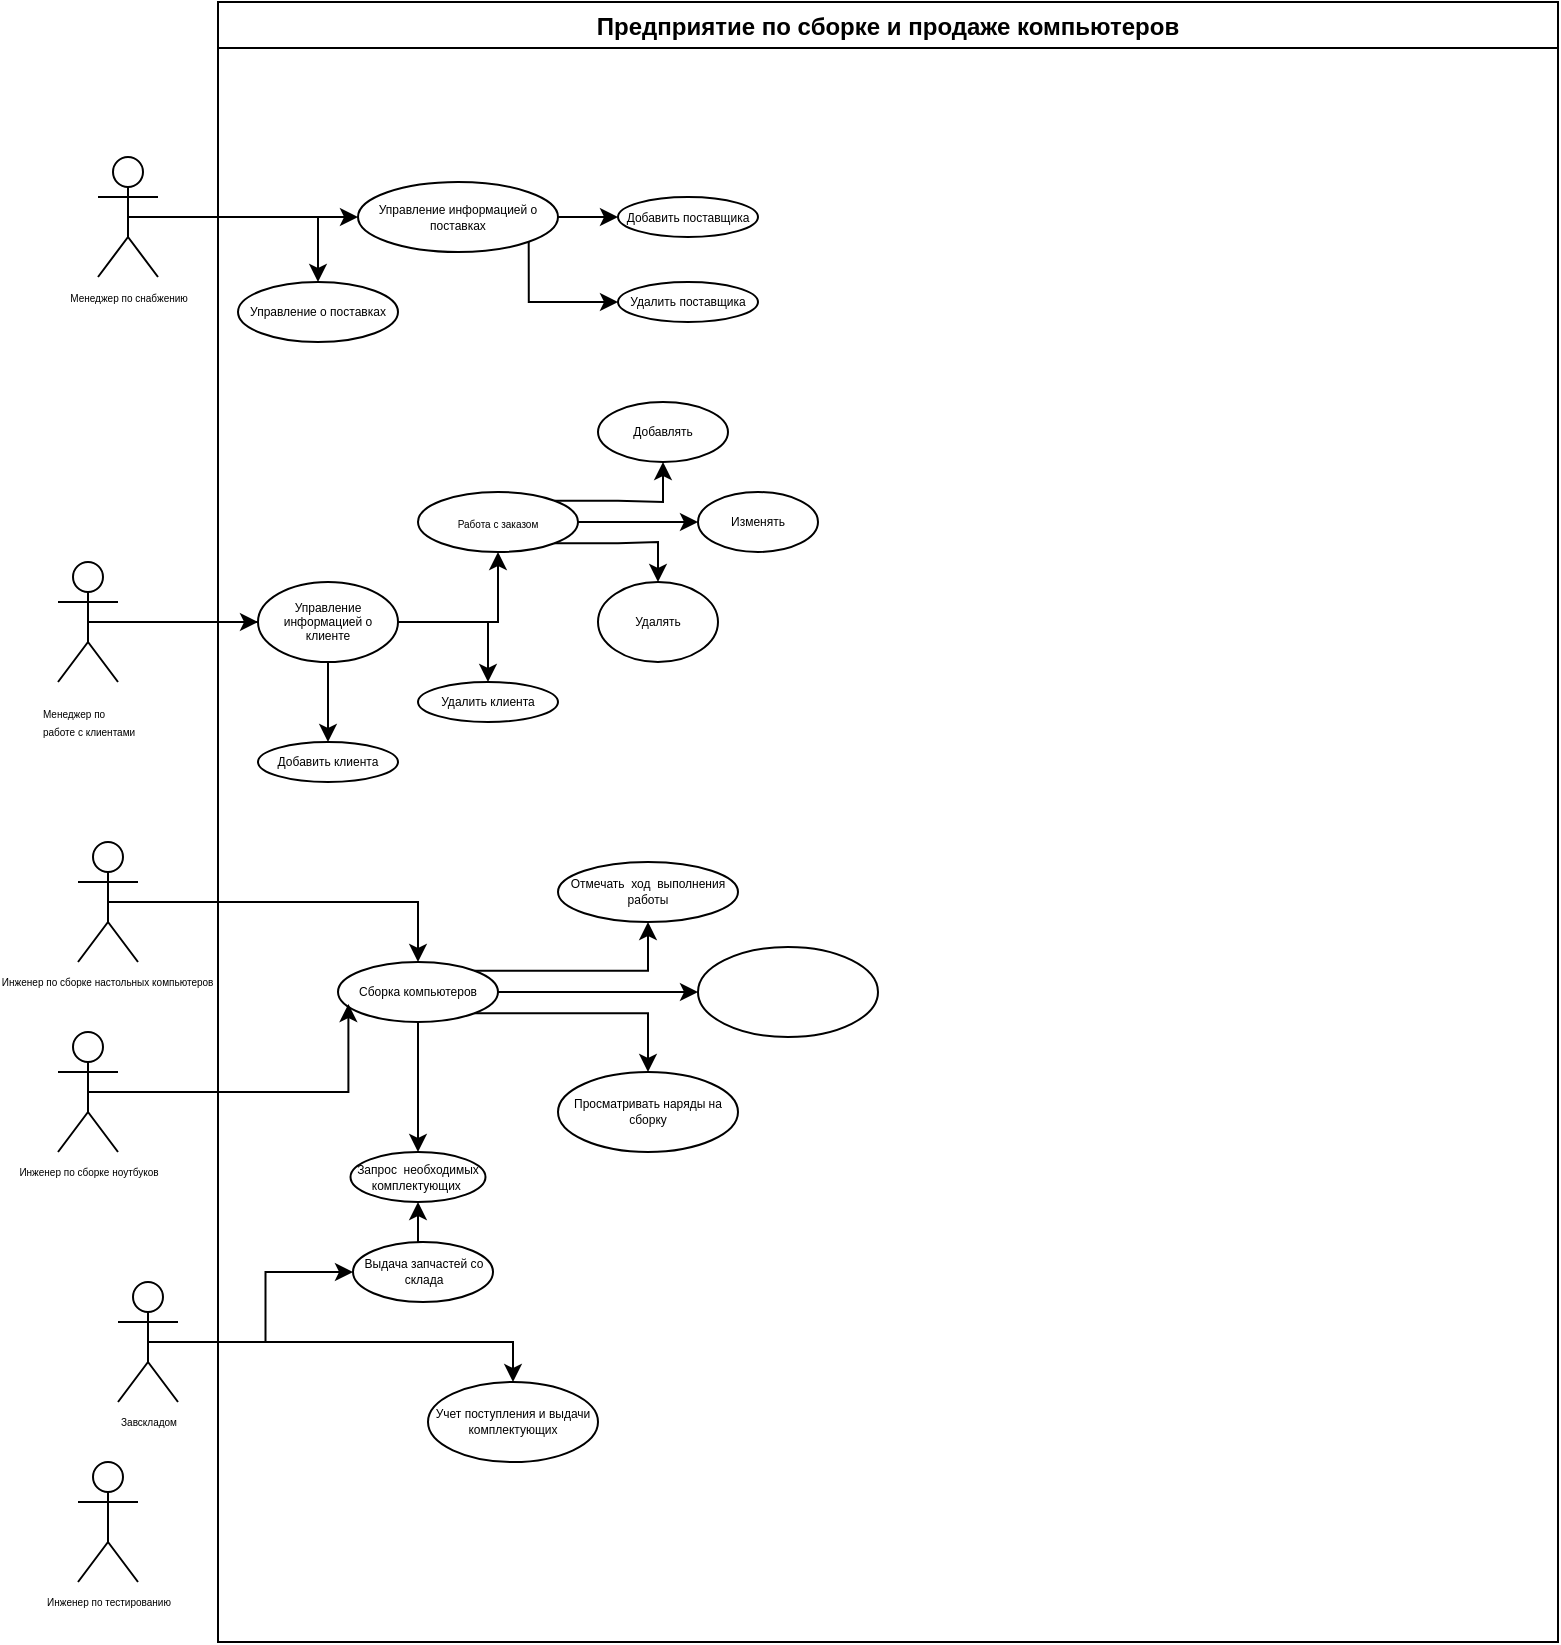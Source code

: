 <mxfile version="20.3.7" type="device"><diagram id="Q1cFSy2rTKRt9tbfzPTG" name="Страница 1"><mxGraphModel dx="1459" dy="353" grid="1" gridSize="10" guides="1" tooltips="1" connect="1" arrows="1" fold="1" page="1" pageScale="1" pageWidth="827" pageHeight="1169" math="0" shadow="0"><root><mxCell id="0"/><mxCell id="1" parent="0"/><mxCell id="1LMRTx7tcTwSC1rkzHkv-19" style="edgeStyle=orthogonalEdgeStyle;rounded=0;orthogonalLoop=1;jettySize=auto;html=1;fontSize=5;" edge="1" parent="1" source="1LMRTx7tcTwSC1rkzHkv-1" target="1LMRTx7tcTwSC1rkzHkv-20"><mxGeometry relative="1" as="geometry"><mxPoint x="170" y="300" as="targetPoint"/><Array as="points"/></mxGeometry></mxCell><mxCell id="1LMRTx7tcTwSC1rkzHkv-28" style="edgeStyle=orthogonalEdgeStyle;rounded=0;orthogonalLoop=1;jettySize=auto;html=1;exitX=0.5;exitY=0.5;exitDx=0;exitDy=0;exitPerimeter=0;fontSize=6;" edge="1" parent="1" source="1LMRTx7tcTwSC1rkzHkv-1" target="1LMRTx7tcTwSC1rkzHkv-30"><mxGeometry relative="1" as="geometry"><mxPoint x="140" y="360" as="targetPoint"/><Array as="points"><mxPoint x="60" y="320"/><mxPoint x="60" y="320"/></Array></mxGeometry></mxCell><mxCell id="1LMRTx7tcTwSC1rkzHkv-1" value="&lt;div style=&quot;text-align: justify;&quot;&gt;&lt;span style=&quot;font-size: 5px; background-color: initial;&quot;&gt;Менеджер по&lt;/span&gt;&lt;/div&gt;&lt;font style=&quot;font-size: 5px; line-height: 1.8;&quot;&gt;&lt;div style=&quot;text-align: justify;&quot;&gt;&lt;span style=&quot;background-color: initial;&quot;&gt;работе с клиентами&lt;/span&gt;&lt;/div&gt;&lt;/font&gt;" style="shape=umlActor;verticalLabelPosition=bottom;verticalAlign=top;html=1;outlineConnect=0;align=center;" vertex="1" parent="1"><mxGeometry x="10" y="290" width="30" height="60" as="geometry"/></mxCell><mxCell id="1LMRTx7tcTwSC1rkzHkv-5" value="Предприятие по сборке и продаже компьютеров" style="swimlane;align=center;" vertex="1" parent="1"><mxGeometry x="90" y="10" width="670" height="820" as="geometry"/></mxCell><mxCell id="1LMRTx7tcTwSC1rkzHkv-20" value="Работа с заказом" style="ellipse;whiteSpace=wrap;html=1;fontSize=5;" vertex="1" parent="1LMRTx7tcTwSC1rkzHkv-5"><mxGeometry x="100" y="245" width="80" height="30" as="geometry"/></mxCell><mxCell id="1LMRTx7tcTwSC1rkzHkv-23" value="Удалять" style="ellipse;whiteSpace=wrap;html=1;fontSize=6;" vertex="1" parent="1LMRTx7tcTwSC1rkzHkv-5"><mxGeometry x="190" y="290" width="60" height="40" as="geometry"/></mxCell><mxCell id="1LMRTx7tcTwSC1rkzHkv-22" style="edgeStyle=orthogonalEdgeStyle;rounded=0;orthogonalLoop=1;jettySize=auto;html=1;exitX=1;exitY=1;exitDx=0;exitDy=0;fontSize=6;" edge="1" parent="1LMRTx7tcTwSC1rkzHkv-5" source="1LMRTx7tcTwSC1rkzHkv-20" target="1LMRTx7tcTwSC1rkzHkv-23"><mxGeometry relative="1" as="geometry"><mxPoint x="200" y="300" as="targetPoint"/></mxGeometry></mxCell><mxCell id="1LMRTx7tcTwSC1rkzHkv-25" value="Изменять" style="ellipse;whiteSpace=wrap;html=1;fontSize=6;" vertex="1" parent="1LMRTx7tcTwSC1rkzHkv-5"><mxGeometry x="240" y="245" width="60" height="30" as="geometry"/></mxCell><mxCell id="1LMRTx7tcTwSC1rkzHkv-24" style="edgeStyle=orthogonalEdgeStyle;rounded=0;orthogonalLoop=1;jettySize=auto;html=1;exitX=1;exitY=0.5;exitDx=0;exitDy=0;fontSize=6;" edge="1" parent="1LMRTx7tcTwSC1rkzHkv-5" source="1LMRTx7tcTwSC1rkzHkv-20" target="1LMRTx7tcTwSC1rkzHkv-25"><mxGeometry relative="1" as="geometry"><mxPoint x="280" y="260" as="targetPoint"/></mxGeometry></mxCell><mxCell id="1LMRTx7tcTwSC1rkzHkv-27" value="Добавлять" style="ellipse;whiteSpace=wrap;html=1;fontSize=6;" vertex="1" parent="1LMRTx7tcTwSC1rkzHkv-5"><mxGeometry x="190" y="200" width="65" height="30" as="geometry"/></mxCell><mxCell id="1LMRTx7tcTwSC1rkzHkv-26" style="edgeStyle=orthogonalEdgeStyle;rounded=0;orthogonalLoop=1;jettySize=auto;html=1;exitX=1;exitY=0;exitDx=0;exitDy=0;fontSize=6;" edge="1" parent="1LMRTx7tcTwSC1rkzHkv-5" source="1LMRTx7tcTwSC1rkzHkv-20" target="1LMRTx7tcTwSC1rkzHkv-27"><mxGeometry relative="1" as="geometry"><mxPoint x="220" y="230" as="targetPoint"/></mxGeometry></mxCell><mxCell id="1LMRTx7tcTwSC1rkzHkv-30" value="Управление информацией о клиенте" style="ellipse;whiteSpace=wrap;html=1;fontSize=6;" vertex="1" parent="1LMRTx7tcTwSC1rkzHkv-5"><mxGeometry x="20" y="290" width="70" height="40" as="geometry"/></mxCell><mxCell id="1LMRTx7tcTwSC1rkzHkv-35" value="Добавить клиента" style="ellipse;whiteSpace=wrap;html=1;fontSize=6;" vertex="1" parent="1LMRTx7tcTwSC1rkzHkv-5"><mxGeometry x="20" y="370" width="70" height="20" as="geometry"/></mxCell><mxCell id="1LMRTx7tcTwSC1rkzHkv-34" style="edgeStyle=orthogonalEdgeStyle;rounded=0;orthogonalLoop=1;jettySize=auto;html=1;exitX=0.5;exitY=1;exitDx=0;exitDy=0;fontSize=6;" edge="1" parent="1LMRTx7tcTwSC1rkzHkv-5" source="1LMRTx7tcTwSC1rkzHkv-30" target="1LMRTx7tcTwSC1rkzHkv-35"><mxGeometry relative="1" as="geometry"><mxPoint x="100" y="350" as="targetPoint"/><Array as="points"><mxPoint x="55" y="360"/><mxPoint x="55" y="360"/></Array></mxGeometry></mxCell><mxCell id="1LMRTx7tcTwSC1rkzHkv-39" value="Удалить клиента" style="ellipse;whiteSpace=wrap;html=1;fontSize=6;" vertex="1" parent="1LMRTx7tcTwSC1rkzHkv-5"><mxGeometry x="100" y="340" width="70" height="20" as="geometry"/></mxCell><mxCell id="1LMRTx7tcTwSC1rkzHkv-38" style="edgeStyle=orthogonalEdgeStyle;rounded=0;orthogonalLoop=1;jettySize=auto;html=1;exitX=1;exitY=0.5;exitDx=0;exitDy=0;fontSize=6;" edge="1" parent="1LMRTx7tcTwSC1rkzHkv-5" source="1LMRTx7tcTwSC1rkzHkv-30" target="1LMRTx7tcTwSC1rkzHkv-39"><mxGeometry relative="1" as="geometry"><mxPoint x="130" y="350" as="targetPoint"/></mxGeometry></mxCell><mxCell id="1LMRTx7tcTwSC1rkzHkv-41" value="Управление информацией о поставках" style="ellipse;whiteSpace=wrap;html=1;fontSize=6;" vertex="1" parent="1LMRTx7tcTwSC1rkzHkv-5"><mxGeometry x="70" y="90" width="100" height="35" as="geometry"/></mxCell><mxCell id="1LMRTx7tcTwSC1rkzHkv-45" value="Добавить поставщика" style="ellipse;whiteSpace=wrap;html=1;fontSize=6;" vertex="1" parent="1LMRTx7tcTwSC1rkzHkv-5"><mxGeometry x="200" y="97.5" width="70" height="20" as="geometry"/></mxCell><mxCell id="1LMRTx7tcTwSC1rkzHkv-44" style="edgeStyle=orthogonalEdgeStyle;rounded=0;orthogonalLoop=1;jettySize=auto;html=1;exitX=1;exitY=0.5;exitDx=0;exitDy=0;fontSize=6;" edge="1" parent="1LMRTx7tcTwSC1rkzHkv-5" source="1LMRTx7tcTwSC1rkzHkv-41" target="1LMRTx7tcTwSC1rkzHkv-45"><mxGeometry relative="1" as="geometry"><mxPoint x="200" y="107.667" as="targetPoint"/></mxGeometry></mxCell><mxCell id="1LMRTx7tcTwSC1rkzHkv-47" value="Удалить поставщика" style="ellipse;whiteSpace=wrap;html=1;fontSize=6;" vertex="1" parent="1LMRTx7tcTwSC1rkzHkv-5"><mxGeometry x="200" y="140" width="70" height="20" as="geometry"/></mxCell><mxCell id="1LMRTx7tcTwSC1rkzHkv-46" style="edgeStyle=orthogonalEdgeStyle;rounded=0;orthogonalLoop=1;jettySize=auto;html=1;exitX=1;exitY=1;exitDx=0;exitDy=0;fontSize=6;" edge="1" parent="1LMRTx7tcTwSC1rkzHkv-5" source="1LMRTx7tcTwSC1rkzHkv-41" target="1LMRTx7tcTwSC1rkzHkv-47"><mxGeometry relative="1" as="geometry"><mxPoint x="170" y="140" as="targetPoint"/><Array as="points"><mxPoint x="155" y="150"/></Array></mxGeometry></mxCell><mxCell id="1LMRTx7tcTwSC1rkzHkv-54" value="Сборка компьютеров" style="ellipse;whiteSpace=wrap;html=1;fontSize=6;" vertex="1" parent="1LMRTx7tcTwSC1rkzHkv-5"><mxGeometry x="60" y="480" width="80" height="30" as="geometry"/></mxCell><mxCell id="1LMRTx7tcTwSC1rkzHkv-59" value="Управление о поставках" style="ellipse;whiteSpace=wrap;html=1;fontSize=6;" vertex="1" parent="1LMRTx7tcTwSC1rkzHkv-5"><mxGeometry x="10" y="140" width="80" height="30" as="geometry"/></mxCell><mxCell id="1LMRTx7tcTwSC1rkzHkv-63" value="Просматривать наряды на сборку" style="ellipse;whiteSpace=wrap;html=1;fontSize=6;" vertex="1" parent="1LMRTx7tcTwSC1rkzHkv-5"><mxGeometry x="170" y="535" width="90" height="40" as="geometry"/></mxCell><mxCell id="1LMRTx7tcTwSC1rkzHkv-62" style="edgeStyle=orthogonalEdgeStyle;rounded=0;orthogonalLoop=1;jettySize=auto;html=1;exitX=1;exitY=1;exitDx=0;exitDy=0;fontSize=6;" edge="1" parent="1LMRTx7tcTwSC1rkzHkv-5" source="1LMRTx7tcTwSC1rkzHkv-54" target="1LMRTx7tcTwSC1rkzHkv-63"><mxGeometry relative="1" as="geometry"><mxPoint x="140" y="550" as="targetPoint"/></mxGeometry></mxCell><mxCell id="1LMRTx7tcTwSC1rkzHkv-64" value="" style="ellipse;whiteSpace=wrap;html=1;fontSize=6;" vertex="1" parent="1LMRTx7tcTwSC1rkzHkv-5"><mxGeometry x="240" y="472.5" width="90" height="45" as="geometry"/></mxCell><mxCell id="1LMRTx7tcTwSC1rkzHkv-55" style="edgeStyle=orthogonalEdgeStyle;rounded=0;orthogonalLoop=1;jettySize=auto;html=1;exitX=1;exitY=0.5;exitDx=0;exitDy=0;fontSize=6;" edge="1" parent="1LMRTx7tcTwSC1rkzHkv-5" source="1LMRTx7tcTwSC1rkzHkv-54" target="1LMRTx7tcTwSC1rkzHkv-64"><mxGeometry relative="1" as="geometry"><mxPoint x="190" y="495" as="targetPoint"/></mxGeometry></mxCell><mxCell id="1LMRTx7tcTwSC1rkzHkv-61" value="Отмечать&amp;nbsp; ход&amp;nbsp; выполнения работы" style="ellipse;whiteSpace=wrap;html=1;fontSize=6;" vertex="1" parent="1LMRTx7tcTwSC1rkzHkv-5"><mxGeometry x="170" y="430" width="90" height="30" as="geometry"/></mxCell><mxCell id="1LMRTx7tcTwSC1rkzHkv-60" style="edgeStyle=orthogonalEdgeStyle;rounded=0;orthogonalLoop=1;jettySize=auto;html=1;exitX=1;exitY=0;exitDx=0;exitDy=0;fontSize=6;" edge="1" parent="1LMRTx7tcTwSC1rkzHkv-5" source="1LMRTx7tcTwSC1rkzHkv-54" target="1LMRTx7tcTwSC1rkzHkv-61"><mxGeometry relative="1" as="geometry"><mxPoint x="140" y="450" as="targetPoint"/></mxGeometry></mxCell><mxCell id="1LMRTx7tcTwSC1rkzHkv-66" value="Запрос&amp;nbsp; необходимых комплектующих&amp;nbsp;" style="ellipse;whiteSpace=wrap;html=1;fontSize=6;" vertex="1" parent="1LMRTx7tcTwSC1rkzHkv-5"><mxGeometry x="66.25" y="575" width="67.5" height="25" as="geometry"/></mxCell><mxCell id="1LMRTx7tcTwSC1rkzHkv-65" style="edgeStyle=orthogonalEdgeStyle;rounded=0;orthogonalLoop=1;jettySize=auto;html=1;exitX=0.5;exitY=1;exitDx=0;exitDy=0;fontSize=6;" edge="1" parent="1LMRTx7tcTwSC1rkzHkv-5" source="1LMRTx7tcTwSC1rkzHkv-54" target="1LMRTx7tcTwSC1rkzHkv-66"><mxGeometry relative="1" as="geometry"><mxPoint x="80" y="570" as="targetPoint"/></mxGeometry></mxCell><mxCell id="1LMRTx7tcTwSC1rkzHkv-68" style="edgeStyle=orthogonalEdgeStyle;rounded=0;orthogonalLoop=1;jettySize=auto;html=1;exitX=0.5;exitY=1;exitDx=0;exitDy=0;fontSize=6;" edge="1" parent="1LMRTx7tcTwSC1rkzHkv-5" source="1LMRTx7tcTwSC1rkzHkv-23" target="1LMRTx7tcTwSC1rkzHkv-23"><mxGeometry relative="1" as="geometry"/></mxCell><mxCell id="1LMRTx7tcTwSC1rkzHkv-69" style="edgeStyle=orthogonalEdgeStyle;rounded=0;orthogonalLoop=1;jettySize=auto;html=1;exitX=0.5;exitY=1;exitDx=0;exitDy=0;fontSize=6;" edge="1" parent="1LMRTx7tcTwSC1rkzHkv-5" source="1LMRTx7tcTwSC1rkzHkv-23" target="1LMRTx7tcTwSC1rkzHkv-23"><mxGeometry relative="1" as="geometry"/></mxCell><mxCell id="1LMRTx7tcTwSC1rkzHkv-73" value="Учет поступления и выдачи комплектующих" style="ellipse;whiteSpace=wrap;html=1;fontSize=6;" vertex="1" parent="1LMRTx7tcTwSC1rkzHkv-5"><mxGeometry x="105" y="690" width="85" height="40" as="geometry"/></mxCell><mxCell id="1LMRTx7tcTwSC1rkzHkv-76" style="edgeStyle=orthogonalEdgeStyle;rounded=0;orthogonalLoop=1;jettySize=auto;html=1;exitX=0.5;exitY=0;exitDx=0;exitDy=0;entryX=0.5;entryY=1;entryDx=0;entryDy=0;fontSize=6;" edge="1" parent="1LMRTx7tcTwSC1rkzHkv-5" source="1LMRTx7tcTwSC1rkzHkv-75" target="1LMRTx7tcTwSC1rkzHkv-66"><mxGeometry relative="1" as="geometry"/></mxCell><mxCell id="1LMRTx7tcTwSC1rkzHkv-75" value="Выдача запчастей со склада" style="ellipse;whiteSpace=wrap;html=1;fontSize=6;" vertex="1" parent="1LMRTx7tcTwSC1rkzHkv-5"><mxGeometry x="67.5" y="620" width="70" height="30" as="geometry"/></mxCell><mxCell id="1LMRTx7tcTwSC1rkzHkv-40" style="edgeStyle=orthogonalEdgeStyle;rounded=0;orthogonalLoop=1;jettySize=auto;html=1;exitX=0.5;exitY=0.5;exitDx=0;exitDy=0;exitPerimeter=0;fontSize=6;" edge="1" parent="1" source="1LMRTx7tcTwSC1rkzHkv-9" target="1LMRTx7tcTwSC1rkzHkv-41"><mxGeometry relative="1" as="geometry"><mxPoint x="150" y="179.889" as="targetPoint"/><Array as="points"><mxPoint x="120" y="118"/><mxPoint x="120" y="118"/></Array></mxGeometry></mxCell><mxCell id="1LMRTx7tcTwSC1rkzHkv-57" style="edgeStyle=orthogonalEdgeStyle;rounded=0;orthogonalLoop=1;jettySize=auto;html=1;exitX=0.5;exitY=0.5;exitDx=0;exitDy=0;exitPerimeter=0;fontSize=6;" edge="1" parent="1" source="1LMRTx7tcTwSC1rkzHkv-9" target="1LMRTx7tcTwSC1rkzHkv-59"><mxGeometry relative="1" as="geometry"><mxPoint x="140" y="160" as="targetPoint"/></mxGeometry></mxCell><mxCell id="1LMRTx7tcTwSC1rkzHkv-9" value="Менеджер по снабжению" style="shape=umlActor;verticalLabelPosition=bottom;verticalAlign=top;html=1;outlineConnect=0;fontSize=5;" vertex="1" parent="1"><mxGeometry x="30" y="87.5" width="30" height="60" as="geometry"/></mxCell><mxCell id="1LMRTx7tcTwSC1rkzHkv-53" style="edgeStyle=orthogonalEdgeStyle;rounded=0;orthogonalLoop=1;jettySize=auto;html=1;exitX=0.5;exitY=0.5;exitDx=0;exitDy=0;exitPerimeter=0;fontSize=6;" edge="1" parent="1" source="1LMRTx7tcTwSC1rkzHkv-11"><mxGeometry relative="1" as="geometry"><mxPoint x="190" y="490" as="targetPoint"/><Array as="points"><mxPoint x="190" y="460"/></Array></mxGeometry></mxCell><mxCell id="1LMRTx7tcTwSC1rkzHkv-11" value="&lt;div style=&quot;text-align: justify;&quot;&gt;&lt;span style=&quot;background-color: initial;&quot;&gt;Инженер по сборке настольных компьютеров&amp;nbsp;&lt;/span&gt;&lt;/div&gt;" style="shape=umlActor;verticalLabelPosition=bottom;verticalAlign=top;html=1;outlineConnect=0;fontSize=5;" vertex="1" parent="1"><mxGeometry x="20" y="430" width="30" height="60" as="geometry"/></mxCell><mxCell id="1LMRTx7tcTwSC1rkzHkv-52" style="edgeStyle=orthogonalEdgeStyle;rounded=0;orthogonalLoop=1;jettySize=auto;html=1;exitX=0.5;exitY=0.5;exitDx=0;exitDy=0;exitPerimeter=0;fontSize=6;entryX=0.065;entryY=0.7;entryDx=0;entryDy=0;entryPerimeter=0;" edge="1" parent="1" source="1LMRTx7tcTwSC1rkzHkv-12" target="1LMRTx7tcTwSC1rkzHkv-54"><mxGeometry relative="1" as="geometry"><mxPoint x="190" y="520" as="targetPoint"/><Array as="points"><mxPoint x="155" y="555"/></Array></mxGeometry></mxCell><mxCell id="1LMRTx7tcTwSC1rkzHkv-12" value="Инженер по сборке ноутбуков" style="shape=umlActor;verticalLabelPosition=bottom;verticalAlign=top;html=1;outlineConnect=0;fontSize=5;" vertex="1" parent="1"><mxGeometry x="10" y="525" width="30" height="60" as="geometry"/></mxCell><mxCell id="1LMRTx7tcTwSC1rkzHkv-14" value="Инженер по тестированию" style="shape=umlActor;verticalLabelPosition=bottom;verticalAlign=top;html=1;outlineConnect=0;fontSize=5;" vertex="1" parent="1"><mxGeometry x="20" y="740" width="30" height="60" as="geometry"/></mxCell><mxCell id="1LMRTx7tcTwSC1rkzHkv-72" style="edgeStyle=orthogonalEdgeStyle;rounded=0;orthogonalLoop=1;jettySize=auto;html=1;fontSize=6;exitX=0.5;exitY=0.5;exitDx=0;exitDy=0;exitPerimeter=0;" edge="1" parent="1" source="1LMRTx7tcTwSC1rkzHkv-15" target="1LMRTx7tcTwSC1rkzHkv-73"><mxGeometry relative="1" as="geometry"><mxPoint x="190.0" y="670" as="targetPoint"/><Array as="points"><mxPoint x="130" y="680"/><mxPoint x="130" y="680"/></Array></mxGeometry></mxCell><mxCell id="1LMRTx7tcTwSC1rkzHkv-74" style="edgeStyle=orthogonalEdgeStyle;rounded=0;orthogonalLoop=1;jettySize=auto;html=1;exitX=0.5;exitY=0.5;exitDx=0;exitDy=0;exitPerimeter=0;fontSize=6;" edge="1" parent="1" source="1LMRTx7tcTwSC1rkzHkv-15" target="1LMRTx7tcTwSC1rkzHkv-75"><mxGeometry relative="1" as="geometry"><mxPoint x="150.0" y="720" as="targetPoint"/></mxGeometry></mxCell><mxCell id="1LMRTx7tcTwSC1rkzHkv-15" value="Завскладом" style="shape=umlActor;verticalLabelPosition=bottom;verticalAlign=top;html=1;outlineConnect=0;fontSize=5;" vertex="1" parent="1"><mxGeometry x="40" y="650" width="30" height="60" as="geometry"/></mxCell></root></mxGraphModel></diagram></mxfile>